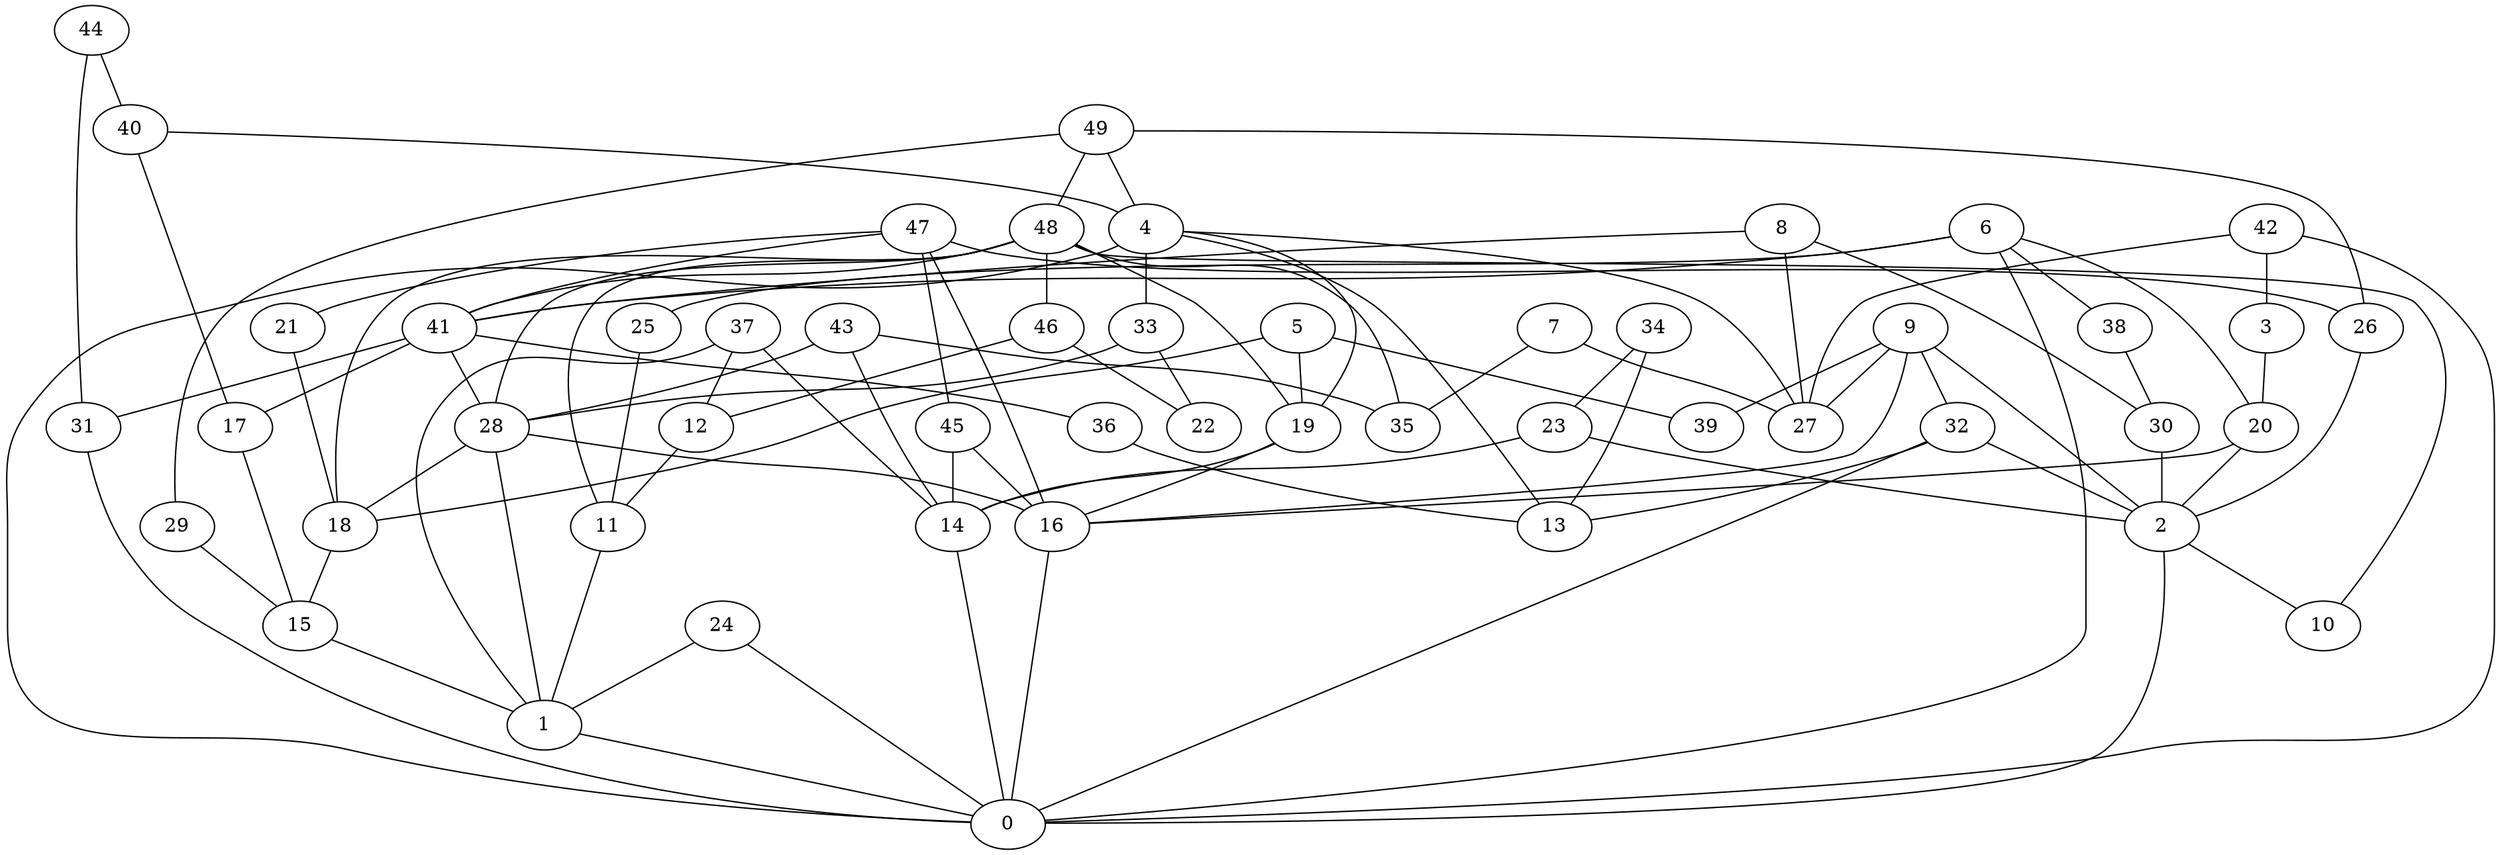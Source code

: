 digraph GG_graph {

subgraph G_graph {
edge [color = black]
"18" -> "15" [dir = none]
"37" -> "1" [dir = none]
"37" -> "14" [dir = none]
"37" -> "12" [dir = none]
"34" -> "23" [dir = none]
"34" -> "13" [dir = none]
"14" -> "0" [dir = none]
"8" -> "41" [dir = none]
"8" -> "27" [dir = none]
"8" -> "30" [dir = none]
"49" -> "29" [dir = none]
"49" -> "48" [dir = none]
"49" -> "4" [dir = none]
"49" -> "26" [dir = none]
"42" -> "0" [dir = none]
"42" -> "27" [dir = none]
"42" -> "3" [dir = none]
"20" -> "2" [dir = none]
"20" -> "16" [dir = none]
"21" -> "18" [dir = none]
"23" -> "14" [dir = none]
"23" -> "2" [dir = none]
"43" -> "35" [dir = none]
"43" -> "14" [dir = none]
"43" -> "28" [dir = none]
"15" -> "1" [dir = none]
"29" -> "15" [dir = none]
"4" -> "33" [dir = none]
"4" -> "27" [dir = none]
"4" -> "13" [dir = none]
"4" -> "0" [dir = none]
"4" -> "19" [dir = none]
"41" -> "36" [dir = none]
"41" -> "17" [dir = none]
"41" -> "31" [dir = none]
"41" -> "28" [dir = none]
"28" -> "16" [dir = none]
"28" -> "18" [dir = none]
"28" -> "1" [dir = none]
"46" -> "22" [dir = none]
"46" -> "12" [dir = none]
"19" -> "14" [dir = none]
"19" -> "16" [dir = none]
"40" -> "4" [dir = none]
"40" -> "17" [dir = none]
"17" -> "15" [dir = none]
"9" -> "32" [dir = none]
"9" -> "2" [dir = none]
"9" -> "27" [dir = none]
"9" -> "16" [dir = none]
"9" -> "39" [dir = none]
"5" -> "39" [dir = none]
"5" -> "18" [dir = none]
"5" -> "19" [dir = none]
"44" -> "40" [dir = none]
"44" -> "31" [dir = none]
"12" -> "11" [dir = none]
"33" -> "28" [dir = none]
"33" -> "22" [dir = none]
"1" -> "0" [dir = none]
"36" -> "13" [dir = none]
"38" -> "30" [dir = none]
"45" -> "16" [dir = none]
"45" -> "14" [dir = none]
"3" -> "20" [dir = none]
"6" -> "25" [dir = none]
"6" -> "38" [dir = none]
"6" -> "0" [dir = none]
"6" -> "20" [dir = none]
"6" -> "41" [dir = none]
"30" -> "2" [dir = none]
"26" -> "2" [dir = none]
"32" -> "0" [dir = none]
"32" -> "2" [dir = none]
"32" -> "13" [dir = none]
"2" -> "10" [dir = none]
"2" -> "0" [dir = none]
"25" -> "11" [dir = none]
"24" -> "1" [dir = none]
"24" -> "0" [dir = none]
"31" -> "0" [dir = none]
"47" -> "41" [dir = none]
"47" -> "16" [dir = none]
"47" -> "26" [dir = none]
"47" -> "45" [dir = none]
"47" -> "21" [dir = none]
"16" -> "0" [dir = none]
"7" -> "35" [dir = none]
"7" -> "27" [dir = none]
"11" -> "1" [dir = none]
"48" -> "41" [dir = none]
"48" -> "46" [dir = none]
"48" -> "19" [dir = none]
"48" -> "35" [dir = none]
"48" -> "28" [dir = none]
"48" -> "18" [dir = none]
"48" -> "10" [dir = none]
"48" -> "11" [dir = none]
}

}
